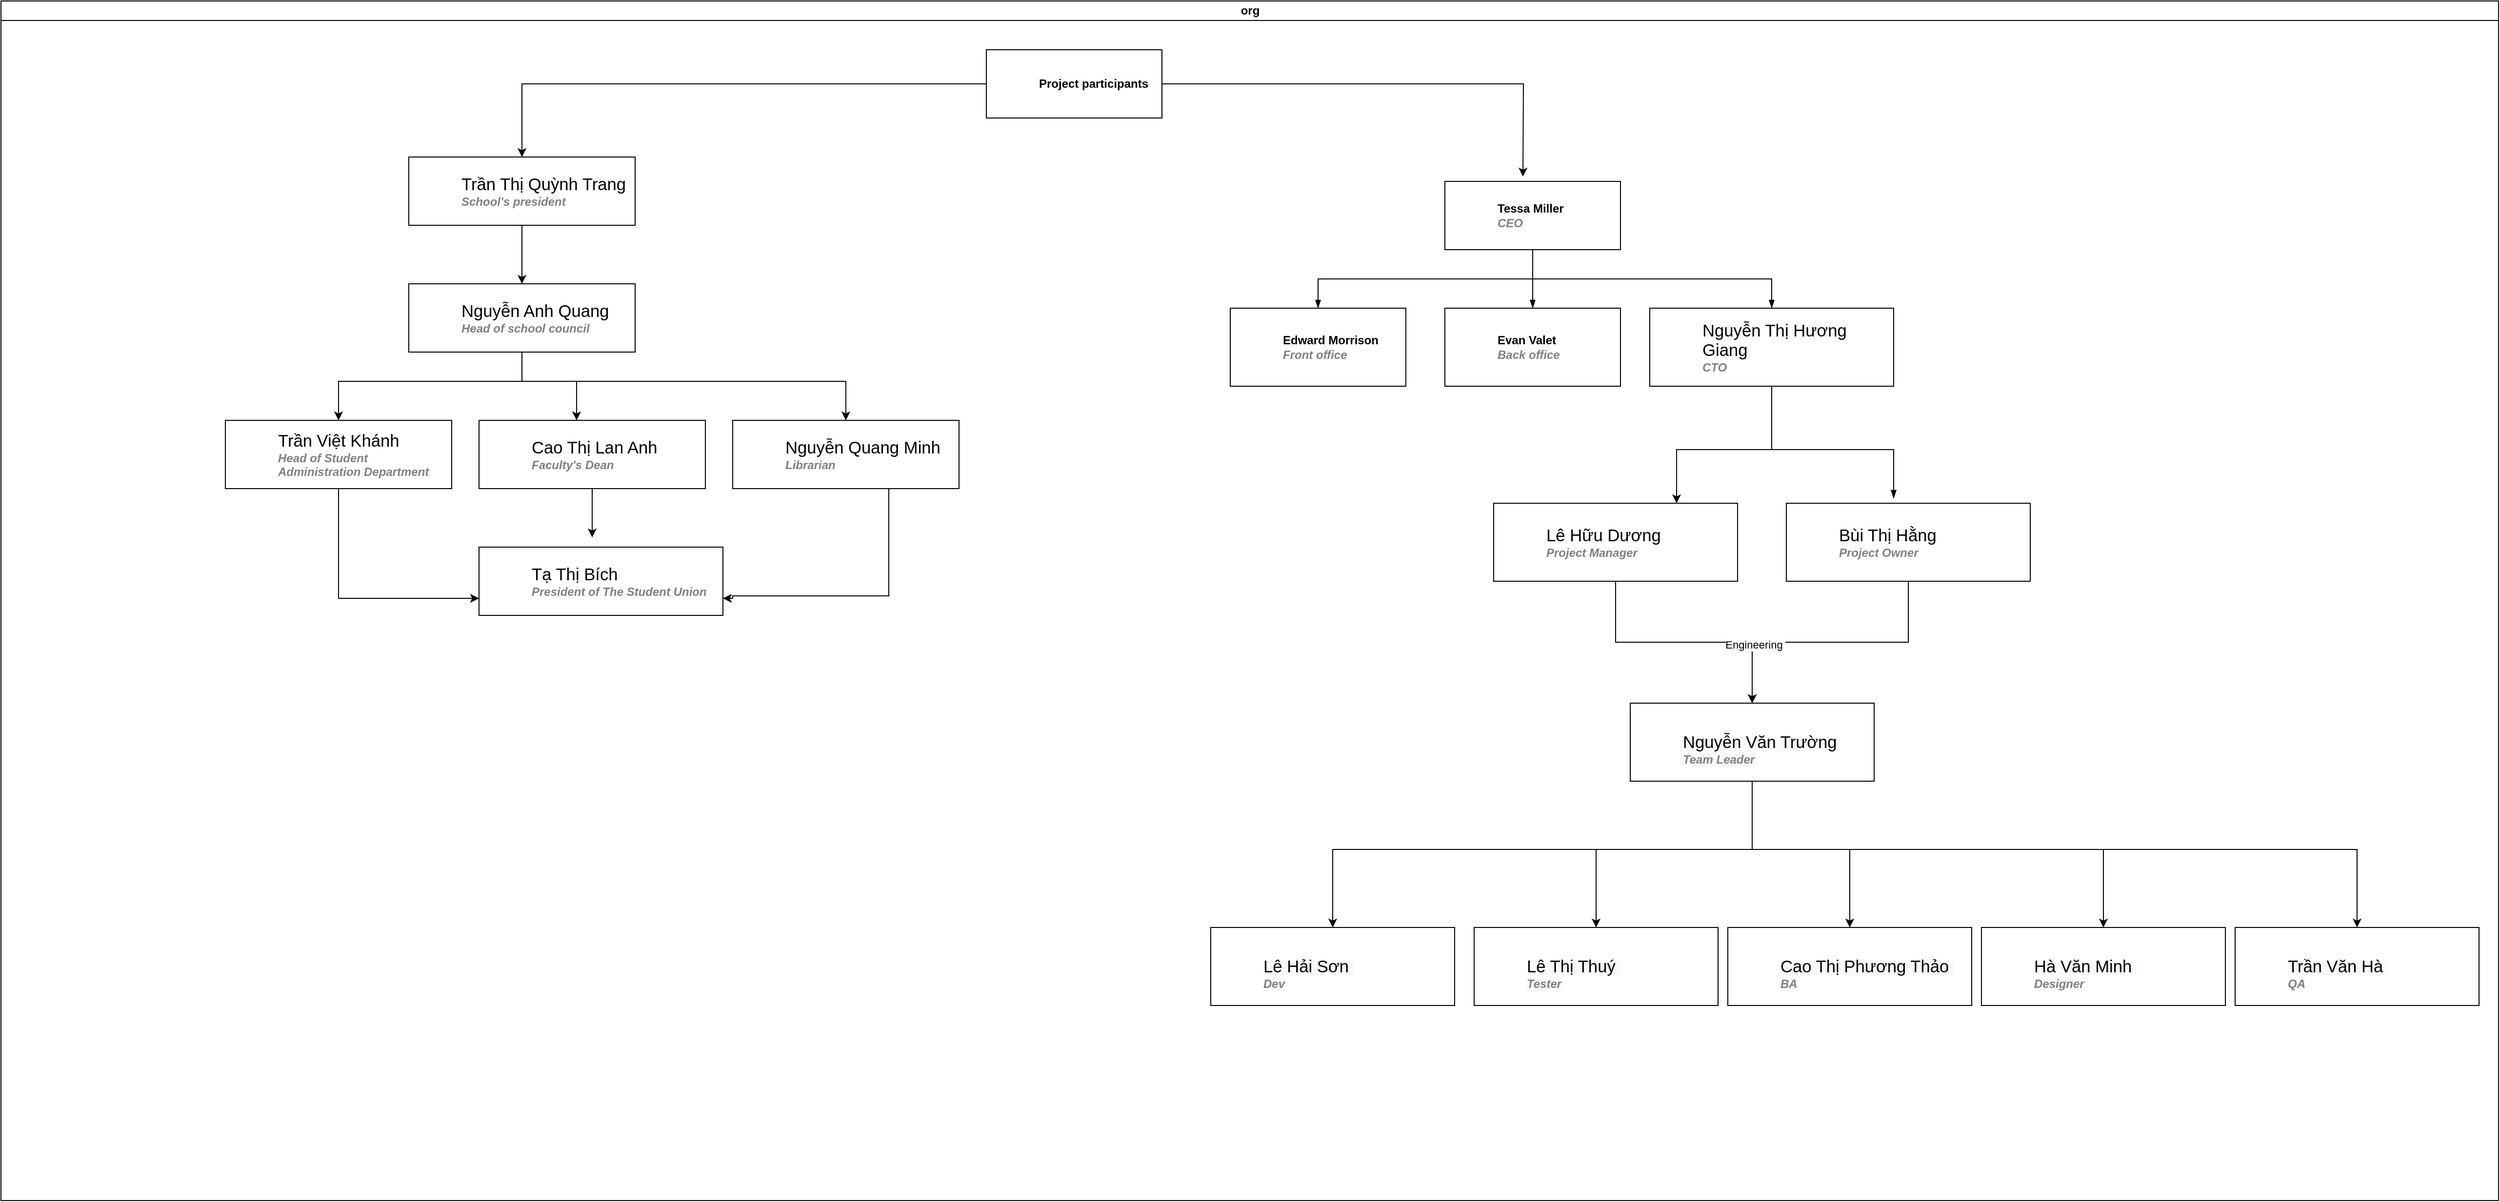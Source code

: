 <mxfile version="20.4.2" type="github">
  <diagram id="prtHgNgQTEPvFCAcTncT" name="Page-1">
    <mxGraphModel dx="1422" dy="1935" grid="1" gridSize="10" guides="1" tooltips="1" connect="1" arrows="1" fold="1" page="1" pageScale="1" pageWidth="827" pageHeight="1169" math="0" shadow="0">
      <root>
        <mxCell id="0" />
        <mxCell id="1" parent="0" />
        <mxCell id="dNxyNK7c78bLwvsdeMH5-11" value="org" style="swimlane;html=1;startSize=20;horizontal=1;containerType=tree;glass=0;" parent="1" vertex="1">
          <mxGeometry y="-10" width="2560" height="1230" as="geometry" />
        </mxCell>
        <UserObject label="%name%&lt;br&gt;&lt;i style=&quot;color: gray&quot;&gt;CEO&lt;/i&gt;" name="Tessa Miller" position="CFO" location="Office 1" email="me@example.com" placeholders="1" link="https://www.draw.io" id="dNxyNK7c78bLwvsdeMH5-12">
          <mxCell style="label;image=https://cdn3.iconfinder.com/data/icons/user-avatars-1/512/users-3-128.png;whiteSpace=wrap;html=1;rounded=0;glass=0;treeMoving=1;treeFolding=1;" parent="dNxyNK7c78bLwvsdeMH5-11" vertex="1">
            <mxGeometry x="1480" y="185" width="180" height="70" as="geometry" />
          </mxCell>
        </UserObject>
        <mxCell id="dNxyNK7c78bLwvsdeMH5-13" value="" style="endArrow=blockThin;endFill=1;fontSize=11;edgeStyle=elbowEdgeStyle;elbow=vertical;rounded=0;" parent="dNxyNK7c78bLwvsdeMH5-11" source="dNxyNK7c78bLwvsdeMH5-12" target="dNxyNK7c78bLwvsdeMH5-14" edge="1">
          <mxGeometry relative="1" as="geometry" />
        </mxCell>
        <UserObject label="%name%&lt;br&gt;&lt;i style=&quot;color: gray&quot;&gt;Front office&lt;/i&gt;" name="Edward Morrison" position="Brand Manager" location="Office 2" email="me@example.com" placeholders="1" link="https://www.draw.io" id="dNxyNK7c78bLwvsdeMH5-14">
          <mxCell style="label;image=https://cdn3.iconfinder.com/data/icons/user-avatars-1/512/users-10-3-128.png;whiteSpace=wrap;html=1;rounded=0;glass=0;treeFolding=1;treeMoving=1;" parent="dNxyNK7c78bLwvsdeMH5-11" vertex="1">
            <mxGeometry x="1260" y="315" width="180" height="80" as="geometry" />
          </mxCell>
        </UserObject>
        <mxCell id="dNxyNK7c78bLwvsdeMH5-15" value="" style="endArrow=blockThin;endFill=1;fontSize=11;edgeStyle=elbowEdgeStyle;elbow=vertical;rounded=0;" parent="dNxyNK7c78bLwvsdeMH5-11" source="dNxyNK7c78bLwvsdeMH5-12" target="dNxyNK7c78bLwvsdeMH5-16" edge="1">
          <mxGeometry relative="1" as="geometry" />
        </mxCell>
        <UserObject label="%name%&lt;br&gt;&lt;font color=&quot;#808080&quot;&gt;&lt;i&gt;Back office&amp;nbsp;&lt;/i&gt;&lt;/font&gt;" name="Evan Valet" position="HR Director" location="Office 4" email="me@example.com" placeholders="1" link="https://www.draw.io" id="dNxyNK7c78bLwvsdeMH5-16">
          <mxCell style="label;image=https://cdn3.iconfinder.com/data/icons/user-avatars-1/512/users-9-2-128.png;whiteSpace=wrap;html=1;rounded=0;glass=0;treeFolding=1;treeMoving=1;" parent="dNxyNK7c78bLwvsdeMH5-11" vertex="1">
            <mxGeometry x="1480" y="315" width="180" height="80" as="geometry" />
          </mxCell>
        </UserObject>
        <mxCell id="dNxyNK7c78bLwvsdeMH5-17" value="" style="endArrow=blockThin;endFill=1;fontSize=11;edgeStyle=elbowEdgeStyle;elbow=vertical;rounded=0;" parent="dNxyNK7c78bLwvsdeMH5-11" source="dNxyNK7c78bLwvsdeMH5-12" target="dNxyNK7c78bLwvsdeMH5-18" edge="1">
          <mxGeometry relative="1" as="geometry" />
        </mxCell>
        <mxCell id="rpXfXyATRKpVkTqgFrdx-11" style="edgeStyle=orthogonalEdgeStyle;rounded=0;orthogonalLoop=1;jettySize=auto;html=1;entryX=0.75;entryY=0;entryDx=0;entryDy=0;" edge="1" parent="dNxyNK7c78bLwvsdeMH5-11" source="dNxyNK7c78bLwvsdeMH5-18" target="rpXfXyATRKpVkTqgFrdx-3">
          <mxGeometry relative="1" as="geometry">
            <Array as="points">
              <mxPoint x="1815" y="460" />
              <mxPoint x="1718" y="460" />
            </Array>
          </mxGeometry>
        </mxCell>
        <UserObject label="&lt;span style=&quot;font-weight: normal; font-size: 13pt; font-family: Calibri, Arial;&quot; data-sheets-userformat=&quot;{&amp;quot;2&amp;quot;:15273,&amp;quot;3&amp;quot;:{&amp;quot;1&amp;quot;:0},&amp;quot;6&amp;quot;:{&amp;quot;1&amp;quot;:[{&amp;quot;1&amp;quot;:2,&amp;quot;2&amp;quot;:0,&amp;quot;5&amp;quot;:{&amp;quot;1&amp;quot;:2,&amp;quot;2&amp;quot;:0}},{&amp;quot;1&amp;quot;:0,&amp;quot;2&amp;quot;:0,&amp;quot;3&amp;quot;:3},{&amp;quot;1&amp;quot;:1,&amp;quot;2&amp;quot;:0,&amp;quot;4&amp;quot;:1}]},&amp;quot;8&amp;quot;:{&amp;quot;1&amp;quot;:[{&amp;quot;1&amp;quot;:2,&amp;quot;2&amp;quot;:0,&amp;quot;5&amp;quot;:{&amp;quot;1&amp;quot;:2,&amp;quot;2&amp;quot;:0}},{&amp;quot;1&amp;quot;:0,&amp;quot;2&amp;quot;:0,&amp;quot;3&amp;quot;:3},{&amp;quot;1&amp;quot;:1,&amp;quot;2&amp;quot;:0,&amp;quot;4&amp;quot;:1}]},&amp;quot;10&amp;quot;:1,&amp;quot;11&amp;quot;:0,&amp;quot;12&amp;quot;:0,&amp;quot;14&amp;quot;:{&amp;quot;1&amp;quot;:2,&amp;quot;2&amp;quot;:0},&amp;quot;15&amp;quot;:&amp;quot;Calibri, sans-serif&amp;quot;,&amp;quot;16&amp;quot;:13}&quot; data-sheets-value=&quot;{&amp;quot;1&amp;quot;:2,&amp;quot;2&amp;quot;:&amp;quot;Nguyễn Thị Hương Giang&amp;quot;}&quot;&gt;Nguyễn Thị Hương Giang&lt;/span&gt;&lt;br&gt;&lt;i style=&quot;color: gray&quot;&gt;CTO&lt;/i&gt;" name="Alison Donovan" position="System Admin" location="Office 3" email="me@example.com" placeholders="1" link="https://www.draw.io" id="dNxyNK7c78bLwvsdeMH5-18">
          <mxCell style="label;image=https://cdn3.iconfinder.com/data/icons/user-avatars-1/512/users-2-128.png;whiteSpace=wrap;html=1;rounded=0;glass=0;" parent="dNxyNK7c78bLwvsdeMH5-11" vertex="1">
            <mxGeometry x="1690" y="315" width="250" height="80" as="geometry" />
          </mxCell>
        </UserObject>
        <mxCell id="rpXfXyATRKpVkTqgFrdx-2" value="" style="endArrow=blockThin;endFill=1;fontSize=11;edgeStyle=elbowEdgeStyle;elbow=vertical;rounded=0;exitX=0.5;exitY=1;exitDx=0;exitDy=0;" edge="1" source="dNxyNK7c78bLwvsdeMH5-18" parent="dNxyNK7c78bLwvsdeMH5-11">
          <mxGeometry relative="1" as="geometry">
            <mxPoint x="1815" y="405" as="sourcePoint" />
            <mxPoint x="1940" y="510" as="targetPoint" />
            <Array as="points">
              <mxPoint x="1900" y="460" />
              <mxPoint x="1720" y="465" />
            </Array>
          </mxGeometry>
        </mxCell>
        <mxCell id="rpXfXyATRKpVkTqgFrdx-15" style="edgeStyle=orthogonalEdgeStyle;rounded=0;orthogonalLoop=1;jettySize=auto;html=1;entryX=0.5;entryY=0;entryDx=0;entryDy=0;" edge="1" parent="dNxyNK7c78bLwvsdeMH5-11" source="rpXfXyATRKpVkTqgFrdx-3" target="rpXfXyATRKpVkTqgFrdx-14">
          <mxGeometry relative="1" as="geometry" />
        </mxCell>
        <UserObject label="&lt;span style=&quot;font-weight: normal; font-size: 13pt; font-family: Calibri, Arial;&quot; data-sheets-userformat=&quot;{&amp;quot;2&amp;quot;:15273,&amp;quot;3&amp;quot;:{&amp;quot;1&amp;quot;:0},&amp;quot;6&amp;quot;:{&amp;quot;1&amp;quot;:[{&amp;quot;1&amp;quot;:2,&amp;quot;2&amp;quot;:0,&amp;quot;5&amp;quot;:{&amp;quot;1&amp;quot;:2,&amp;quot;2&amp;quot;:0}},{&amp;quot;1&amp;quot;:0,&amp;quot;2&amp;quot;:0,&amp;quot;3&amp;quot;:3},{&amp;quot;1&amp;quot;:1,&amp;quot;2&amp;quot;:0,&amp;quot;4&amp;quot;:1}]},&amp;quot;8&amp;quot;:{&amp;quot;1&amp;quot;:[{&amp;quot;1&amp;quot;:2,&amp;quot;2&amp;quot;:0,&amp;quot;5&amp;quot;:{&amp;quot;1&amp;quot;:2,&amp;quot;2&amp;quot;:0}},{&amp;quot;1&amp;quot;:0,&amp;quot;2&amp;quot;:0,&amp;quot;3&amp;quot;:3},{&amp;quot;1&amp;quot;:1,&amp;quot;2&amp;quot;:0,&amp;quot;4&amp;quot;:1}]},&amp;quot;10&amp;quot;:1,&amp;quot;11&amp;quot;:0,&amp;quot;12&amp;quot;:0,&amp;quot;14&amp;quot;:{&amp;quot;1&amp;quot;:2,&amp;quot;2&amp;quot;:0},&amp;quot;15&amp;quot;:&amp;quot;Calibri, sans-serif&amp;quot;,&amp;quot;16&amp;quot;:13}&quot; data-sheets-value=&quot;{&amp;quot;1&amp;quot;:2,&amp;quot;2&amp;quot;:&amp;quot;Lê Hữu Dương&amp;quot;}&quot;&gt;Lê Hữu Dương&lt;br&gt;&lt;/span&gt;&lt;font color=&quot;#808080&quot;&gt;&lt;i&gt;Project Manager&lt;/i&gt;&lt;/font&gt;" name="Alison Donovan" position="System Admin" location="Office 3" email="me@example.com" placeholders="1" link="https://www.draw.io" id="rpXfXyATRKpVkTqgFrdx-3">
          <mxCell style="label;image=https://cdn3.iconfinder.com/data/icons/user-avatars-1/512/users-2-128.png;whiteSpace=wrap;html=1;rounded=0;glass=0;" vertex="1" parent="dNxyNK7c78bLwvsdeMH5-11">
            <mxGeometry x="1530" y="515" width="250" height="80" as="geometry" />
          </mxCell>
        </UserObject>
        <mxCell id="rpXfXyATRKpVkTqgFrdx-18" style="edgeStyle=orthogonalEdgeStyle;rounded=0;orthogonalLoop=1;jettySize=auto;html=1;entryX=0.5;entryY=0;entryDx=0;entryDy=0;" edge="1" parent="dNxyNK7c78bLwvsdeMH5-11" source="rpXfXyATRKpVkTqgFrdx-7" target="rpXfXyATRKpVkTqgFrdx-14">
          <mxGeometry relative="1" as="geometry" />
        </mxCell>
        <mxCell id="rpXfXyATRKpVkTqgFrdx-30" value="Engineering&amp;nbsp;&lt;br&gt;" style="edgeLabel;html=1;align=center;verticalAlign=middle;resizable=0;points=[];" vertex="1" connectable="0" parent="rpXfXyATRKpVkTqgFrdx-18">
          <mxGeometry x="0.547" y="2" relative="1" as="geometry">
            <mxPoint x="1" as="offset" />
          </mxGeometry>
        </mxCell>
        <UserObject label="&lt;span style=&quot;font-weight: normal; font-size: 13pt; font-family: Calibri, Arial;&quot; data-sheets-userformat=&quot;{&amp;quot;2&amp;quot;:15273,&amp;quot;3&amp;quot;:{&amp;quot;1&amp;quot;:0},&amp;quot;6&amp;quot;:{&amp;quot;1&amp;quot;:[{&amp;quot;1&amp;quot;:2,&amp;quot;2&amp;quot;:0,&amp;quot;5&amp;quot;:{&amp;quot;1&amp;quot;:2,&amp;quot;2&amp;quot;:0}},{&amp;quot;1&amp;quot;:0,&amp;quot;2&amp;quot;:0,&amp;quot;3&amp;quot;:3},{&amp;quot;1&amp;quot;:1,&amp;quot;2&amp;quot;:0,&amp;quot;4&amp;quot;:1}]},&amp;quot;8&amp;quot;:{&amp;quot;1&amp;quot;:[{&amp;quot;1&amp;quot;:2,&amp;quot;2&amp;quot;:0,&amp;quot;5&amp;quot;:{&amp;quot;1&amp;quot;:2,&amp;quot;2&amp;quot;:0}},{&amp;quot;1&amp;quot;:0,&amp;quot;2&amp;quot;:0,&amp;quot;3&amp;quot;:3},{&amp;quot;1&amp;quot;:1,&amp;quot;2&amp;quot;:0,&amp;quot;4&amp;quot;:1}]},&amp;quot;10&amp;quot;:1,&amp;quot;11&amp;quot;:0,&amp;quot;12&amp;quot;:0,&amp;quot;14&amp;quot;:{&amp;quot;1&amp;quot;:2,&amp;quot;2&amp;quot;:0},&amp;quot;15&amp;quot;:&amp;quot;Calibri, sans-serif&amp;quot;,&amp;quot;16&amp;quot;:13}&quot; data-sheets-value=&quot;{&amp;quot;1&amp;quot;:2,&amp;quot;2&amp;quot;:&amp;quot;Bùi Thị Hằng&amp;quot;}&quot;&gt;Bùi Thị Hằng&lt;br&gt;&lt;/span&gt;&lt;font color=&quot;#808080&quot;&gt;&lt;i&gt;Project Owner&lt;/i&gt;&lt;/font&gt;" name="Alison Donovan" position="System Admin" location="Office 3" email="me@example.com" placeholders="1" link="https://www.draw.io" id="rpXfXyATRKpVkTqgFrdx-7">
          <mxCell style="label;image=https://cdn3.iconfinder.com/data/icons/user-avatars-1/512/users-2-128.png;whiteSpace=wrap;html=1;rounded=0;glass=0;" vertex="1" parent="dNxyNK7c78bLwvsdeMH5-11">
            <mxGeometry x="1830" y="515" width="250" height="80" as="geometry" />
          </mxCell>
        </UserObject>
        <UserObject label="Project participants" name="Tessa Miller" position="CFO" location="Office 1" email="me@example.com" placeholders="1" link="https://www.draw.io" id="rpXfXyATRKpVkTqgFrdx-9">
          <mxCell style="label;image=https://cdn3.iconfinder.com/data/icons/user-avatars-1/512/users-3-128.png;whiteSpace=wrap;html=1;rounded=0;glass=0;treeMoving=1;treeFolding=1;" vertex="1" parent="dNxyNK7c78bLwvsdeMH5-11">
            <mxGeometry x="1010" y="50" width="180" height="70" as="geometry" />
          </mxCell>
        </UserObject>
        <UserObject label="&lt;br&gt;&lt;font style=&quot;font-family: Helvetica; font-size: 12px; font-style: normal; font-variant-ligatures: normal; font-variant-caps: normal; font-weight: 700; letter-spacing: normal; orphans: 2; text-align: left; text-indent: 0px; text-transform: none; widows: 2; word-spacing: 0px; -webkit-text-stroke-width: 0px; background-color: rgb(248, 249, 250); text-decoration-thickness: initial; text-decoration-style: initial; text-decoration-color: initial;&quot; color=&quot;#808080&quot;&gt;&lt;span style=&quot;color: rgb(0, 0, 0); font-weight: normal; font-size: 13pt; font-family: Calibri, Arial;&quot; data-sheets-userformat=&quot;{&amp;quot;2&amp;quot;:15273,&amp;quot;3&amp;quot;:{&amp;quot;1&amp;quot;:0},&amp;quot;6&amp;quot;:{&amp;quot;1&amp;quot;:[{&amp;quot;1&amp;quot;:2,&amp;quot;2&amp;quot;:0,&amp;quot;5&amp;quot;:{&amp;quot;1&amp;quot;:2,&amp;quot;2&amp;quot;:0}},{&amp;quot;1&amp;quot;:0,&amp;quot;2&amp;quot;:0,&amp;quot;3&amp;quot;:3},{&amp;quot;1&amp;quot;:1,&amp;quot;2&amp;quot;:0,&amp;quot;4&amp;quot;:1}]},&amp;quot;8&amp;quot;:{&amp;quot;1&amp;quot;:[{&amp;quot;1&amp;quot;:2,&amp;quot;2&amp;quot;:0,&amp;quot;5&amp;quot;:{&amp;quot;1&amp;quot;:2,&amp;quot;2&amp;quot;:0}},{&amp;quot;1&amp;quot;:0,&amp;quot;2&amp;quot;:0,&amp;quot;3&amp;quot;:3},{&amp;quot;1&amp;quot;:1,&amp;quot;2&amp;quot;:0,&amp;quot;4&amp;quot;:1}]},&amp;quot;10&amp;quot;:1,&amp;quot;11&amp;quot;:0,&amp;quot;12&amp;quot;:0,&amp;quot;14&amp;quot;:{&amp;quot;1&amp;quot;:2,&amp;quot;2&amp;quot;:0},&amp;quot;15&amp;quot;:&amp;quot;Calibri, sans-serif&amp;quot;,&amp;quot;16&amp;quot;:13}&quot; data-sheets-value=&quot;{&amp;quot;1&amp;quot;:2,&amp;quot;2&amp;quot;:&amp;quot;Nguyễn Văn Trường&amp;quot;}&quot;&gt;Nguyễn Văn Trường&lt;br&gt;&lt;/span&gt;&lt;i&gt;Team Leader&lt;/i&gt;&lt;/font&gt;&lt;br&gt;" name="Alison Donovan" position="System Admin" location="Office 3" email="me@example.com" placeholders="1" link="https://www.draw.io" id="rpXfXyATRKpVkTqgFrdx-14">
          <mxCell style="label;image=https://cdn3.iconfinder.com/data/icons/user-avatars-1/512/users-2-128.png;whiteSpace=wrap;html=1;rounded=0;glass=0;" vertex="1" parent="dNxyNK7c78bLwvsdeMH5-11">
            <mxGeometry x="1670" y="720" width="250" height="80" as="geometry" />
          </mxCell>
        </UserObject>
        <mxCell id="rpXfXyATRKpVkTqgFrdx-19" style="edgeStyle=orthogonalEdgeStyle;rounded=0;orthogonalLoop=1;jettySize=auto;html=1;entryX=0.5;entryY=0;entryDx=0;entryDy=0;" edge="1" target="rpXfXyATRKpVkTqgFrdx-20" source="rpXfXyATRKpVkTqgFrdx-14" parent="dNxyNK7c78bLwvsdeMH5-11">
          <mxGeometry relative="1" as="geometry">
            <mxPoint x="1755" y="585" as="sourcePoint" />
            <Array as="points">
              <mxPoint x="1795" y="870" />
              <mxPoint x="1365" y="870" />
            </Array>
          </mxGeometry>
        </mxCell>
        <UserObject label="&lt;br&gt;&lt;font style=&quot;font-family: Helvetica; font-size: 12px; font-style: normal; font-variant-ligatures: normal; font-variant-caps: normal; font-weight: 700; letter-spacing: normal; orphans: 2; text-align: left; text-indent: 0px; text-transform: none; widows: 2; word-spacing: 0px; -webkit-text-stroke-width: 0px; background-color: rgb(248, 249, 250); text-decoration-thickness: initial; text-decoration-style: initial; text-decoration-color: initial;&quot; color=&quot;#808080&quot;&gt;&lt;span style=&quot;color: rgb(0, 0, 0); font-weight: normal; font-size: 13pt; font-family: Calibri, Arial;&quot; data-sheets-userformat=&quot;{&amp;quot;2&amp;quot;:15273,&amp;quot;3&amp;quot;:{&amp;quot;1&amp;quot;:0},&amp;quot;6&amp;quot;:{&amp;quot;1&amp;quot;:[{&amp;quot;1&amp;quot;:2,&amp;quot;2&amp;quot;:0,&amp;quot;5&amp;quot;:{&amp;quot;1&amp;quot;:2,&amp;quot;2&amp;quot;:0}},{&amp;quot;1&amp;quot;:0,&amp;quot;2&amp;quot;:0,&amp;quot;3&amp;quot;:3},{&amp;quot;1&amp;quot;:1,&amp;quot;2&amp;quot;:0,&amp;quot;4&amp;quot;:1}]},&amp;quot;8&amp;quot;:{&amp;quot;1&amp;quot;:[{&amp;quot;1&amp;quot;:2,&amp;quot;2&amp;quot;:0,&amp;quot;5&amp;quot;:{&amp;quot;1&amp;quot;:2,&amp;quot;2&amp;quot;:0}},{&amp;quot;1&amp;quot;:0,&amp;quot;2&amp;quot;:0,&amp;quot;3&amp;quot;:3},{&amp;quot;1&amp;quot;:1,&amp;quot;2&amp;quot;:0,&amp;quot;4&amp;quot;:1}]},&amp;quot;10&amp;quot;:1,&amp;quot;11&amp;quot;:0,&amp;quot;12&amp;quot;:0,&amp;quot;14&amp;quot;:{&amp;quot;1&amp;quot;:2,&amp;quot;2&amp;quot;:0},&amp;quot;15&amp;quot;:&amp;quot;Calibri, sans-serif&amp;quot;,&amp;quot;16&amp;quot;:13}&quot; data-sheets-value=&quot;{&amp;quot;1&amp;quot;:2,&amp;quot;2&amp;quot;:&amp;quot;Nguyễn Văn Trường&amp;quot;}&quot;&gt;&lt;span style=&quot;font-size: 13pt;&quot; data-sheets-userformat=&quot;{&amp;quot;2&amp;quot;:15273,&amp;quot;3&amp;quot;:{&amp;quot;1&amp;quot;:0},&amp;quot;6&amp;quot;:{&amp;quot;1&amp;quot;:[{&amp;quot;1&amp;quot;:2,&amp;quot;2&amp;quot;:0,&amp;quot;5&amp;quot;:{&amp;quot;1&amp;quot;:2,&amp;quot;2&amp;quot;:0}},{&amp;quot;1&amp;quot;:0,&amp;quot;2&amp;quot;:0,&amp;quot;3&amp;quot;:3},{&amp;quot;1&amp;quot;:1,&amp;quot;2&amp;quot;:0,&amp;quot;4&amp;quot;:1}]},&amp;quot;8&amp;quot;:{&amp;quot;1&amp;quot;:[{&amp;quot;1&amp;quot;:2,&amp;quot;2&amp;quot;:0,&amp;quot;5&amp;quot;:{&amp;quot;1&amp;quot;:2,&amp;quot;2&amp;quot;:0}},{&amp;quot;1&amp;quot;:0,&amp;quot;2&amp;quot;:0,&amp;quot;3&amp;quot;:3},{&amp;quot;1&amp;quot;:1,&amp;quot;2&amp;quot;:0,&amp;quot;4&amp;quot;:1}]},&amp;quot;10&amp;quot;:1,&amp;quot;11&amp;quot;:0,&amp;quot;12&amp;quot;:0,&amp;quot;14&amp;quot;:{&amp;quot;1&amp;quot;:2,&amp;quot;2&amp;quot;:0},&amp;quot;15&amp;quot;:&amp;quot;Calibri, sans-serif&amp;quot;,&amp;quot;16&amp;quot;:13}&quot; data-sheets-value=&quot;{&amp;quot;1&amp;quot;:2,&amp;quot;2&amp;quot;:&amp;quot;Lê Hải Sơn (Đại diện)&amp;quot;}&quot;&gt;Lê Hải Sơn&amp;nbsp;&lt;/span&gt;&lt;br&gt;&lt;/span&gt;&lt;i&gt;Dev&lt;/i&gt;&lt;/font&gt;" name="Alison Donovan" position="System Admin" location="Office 3" email="me@example.com" placeholders="1" link="https://www.draw.io" id="rpXfXyATRKpVkTqgFrdx-20">
          <mxCell style="label;image=https://cdn3.iconfinder.com/data/icons/user-avatars-1/512/users-2-128.png;whiteSpace=wrap;html=1;rounded=0;glass=0;" vertex="1" parent="dNxyNK7c78bLwvsdeMH5-11">
            <mxGeometry x="1240" y="950" width="250" height="80" as="geometry" />
          </mxCell>
        </UserObject>
        <mxCell id="rpXfXyATRKpVkTqgFrdx-21" style="edgeStyle=orthogonalEdgeStyle;rounded=0;orthogonalLoop=1;jettySize=auto;html=1;entryX=0.5;entryY=0;entryDx=0;entryDy=0;" edge="1" target="rpXfXyATRKpVkTqgFrdx-22" source="rpXfXyATRKpVkTqgFrdx-14" parent="dNxyNK7c78bLwvsdeMH5-11">
          <mxGeometry relative="1" as="geometry">
            <mxPoint x="1755" y="585" as="sourcePoint" />
            <Array as="points">
              <mxPoint x="1795" y="870" />
              <mxPoint x="1635" y="870" />
            </Array>
          </mxGeometry>
        </mxCell>
        <UserObject label="&lt;br&gt;&lt;font style=&quot;font-family: Helvetica; font-size: 12px; font-style: normal; font-variant-ligatures: normal; font-variant-caps: normal; font-weight: 700; letter-spacing: normal; orphans: 2; text-align: left; text-indent: 0px; text-transform: none; widows: 2; word-spacing: 0px; -webkit-text-stroke-width: 0px; background-color: rgb(248, 249, 250); text-decoration-thickness: initial; text-decoration-style: initial; text-decoration-color: initial;&quot; color=&quot;#808080&quot;&gt;&lt;span style=&quot;color: rgb(0, 0, 0); font-weight: normal; font-size: 13pt; font-family: Calibri, Arial;&quot; data-sheets-userformat=&quot;{&amp;quot;2&amp;quot;:15273,&amp;quot;3&amp;quot;:{&amp;quot;1&amp;quot;:0},&amp;quot;6&amp;quot;:{&amp;quot;1&amp;quot;:[{&amp;quot;1&amp;quot;:2,&amp;quot;2&amp;quot;:0,&amp;quot;5&amp;quot;:{&amp;quot;1&amp;quot;:2,&amp;quot;2&amp;quot;:0}},{&amp;quot;1&amp;quot;:0,&amp;quot;2&amp;quot;:0,&amp;quot;3&amp;quot;:3},{&amp;quot;1&amp;quot;:1,&amp;quot;2&amp;quot;:0,&amp;quot;4&amp;quot;:1}]},&amp;quot;8&amp;quot;:{&amp;quot;1&amp;quot;:[{&amp;quot;1&amp;quot;:2,&amp;quot;2&amp;quot;:0,&amp;quot;5&amp;quot;:{&amp;quot;1&amp;quot;:2,&amp;quot;2&amp;quot;:0}},{&amp;quot;1&amp;quot;:0,&amp;quot;2&amp;quot;:0,&amp;quot;3&amp;quot;:3},{&amp;quot;1&amp;quot;:1,&amp;quot;2&amp;quot;:0,&amp;quot;4&amp;quot;:1}]},&amp;quot;10&amp;quot;:1,&amp;quot;11&amp;quot;:0,&amp;quot;12&amp;quot;:0,&amp;quot;14&amp;quot;:{&amp;quot;1&amp;quot;:2,&amp;quot;2&amp;quot;:0},&amp;quot;15&amp;quot;:&amp;quot;Calibri, sans-serif&amp;quot;,&amp;quot;16&amp;quot;:13}&quot; data-sheets-value=&quot;{&amp;quot;1&amp;quot;:2,&amp;quot;2&amp;quot;:&amp;quot;Nguyễn Văn Trường&amp;quot;}&quot;&gt;&lt;span style=&quot;font-size: 13pt;&quot; data-sheets-userformat=&quot;{&amp;quot;2&amp;quot;:15273,&amp;quot;3&amp;quot;:{&amp;quot;1&amp;quot;:0},&amp;quot;6&amp;quot;:{&amp;quot;1&amp;quot;:[{&amp;quot;1&amp;quot;:2,&amp;quot;2&amp;quot;:0,&amp;quot;5&amp;quot;:{&amp;quot;1&amp;quot;:2,&amp;quot;2&amp;quot;:0}},{&amp;quot;1&amp;quot;:0,&amp;quot;2&amp;quot;:0,&amp;quot;3&amp;quot;:3},{&amp;quot;1&amp;quot;:1,&amp;quot;2&amp;quot;:0,&amp;quot;4&amp;quot;:1}]},&amp;quot;8&amp;quot;:{&amp;quot;1&amp;quot;:[{&amp;quot;1&amp;quot;:2,&amp;quot;2&amp;quot;:0,&amp;quot;5&amp;quot;:{&amp;quot;1&amp;quot;:2,&amp;quot;2&amp;quot;:0}},{&amp;quot;1&amp;quot;:0,&amp;quot;2&amp;quot;:0,&amp;quot;3&amp;quot;:3},{&amp;quot;1&amp;quot;:1,&amp;quot;2&amp;quot;:0,&amp;quot;4&amp;quot;:1}]},&amp;quot;10&amp;quot;:1,&amp;quot;11&amp;quot;:0,&amp;quot;12&amp;quot;:0,&amp;quot;14&amp;quot;:{&amp;quot;1&amp;quot;:2,&amp;quot;2&amp;quot;:0},&amp;quot;15&amp;quot;:&amp;quot;Calibri, sans-serif&amp;quot;,&amp;quot;16&amp;quot;:13}&quot; data-sheets-value=&quot;{&amp;quot;1&amp;quot;:2,&amp;quot;2&amp;quot;:&amp;quot;Lê Thị Thuý (Đại diện)&amp;quot;}&quot;&gt;Lê Thị Thuý&amp;nbsp;&lt;/span&gt;&lt;br&gt;&lt;/span&gt;&lt;i&gt;Tester&lt;/i&gt;&lt;/font&gt;" name="Alison Donovan" position="System Admin" location="Office 3" email="me@example.com" placeholders="1" link="https://www.draw.io" id="rpXfXyATRKpVkTqgFrdx-22">
          <mxCell style="label;image=https://cdn3.iconfinder.com/data/icons/user-avatars-1/512/users-2-128.png;whiteSpace=wrap;html=1;rounded=0;glass=0;" vertex="1" parent="dNxyNK7c78bLwvsdeMH5-11">
            <mxGeometry x="1510" y="950" width="250" height="80" as="geometry" />
          </mxCell>
        </UserObject>
        <mxCell id="rpXfXyATRKpVkTqgFrdx-23" style="edgeStyle=orthogonalEdgeStyle;rounded=0;orthogonalLoop=1;jettySize=auto;html=1;entryX=0.5;entryY=0;entryDx=0;entryDy=0;" edge="1" target="rpXfXyATRKpVkTqgFrdx-24" source="rpXfXyATRKpVkTqgFrdx-14" parent="dNxyNK7c78bLwvsdeMH5-11">
          <mxGeometry relative="1" as="geometry">
            <mxPoint x="1785" y="585" as="sourcePoint" />
            <Array as="points">
              <mxPoint x="1795" y="870" />
              <mxPoint x="1895" y="870" />
            </Array>
          </mxGeometry>
        </mxCell>
        <UserObject label="&lt;br&gt;&lt;font style=&quot;font-family: Helvetica; font-size: 12px; font-style: normal; font-variant-ligatures: normal; font-variant-caps: normal; font-weight: 700; letter-spacing: normal; orphans: 2; text-align: left; text-indent: 0px; text-transform: none; widows: 2; word-spacing: 0px; -webkit-text-stroke-width: 0px; background-color: rgb(248, 249, 250); text-decoration-thickness: initial; text-decoration-style: initial; text-decoration-color: initial;&quot; color=&quot;#808080&quot;&gt;&lt;span style=&quot;color: rgb(0, 0, 0); font-weight: normal; font-size: 13pt; font-family: Calibri, Arial;&quot; data-sheets-userformat=&quot;{&amp;quot;2&amp;quot;:15273,&amp;quot;3&amp;quot;:{&amp;quot;1&amp;quot;:0},&amp;quot;6&amp;quot;:{&amp;quot;1&amp;quot;:[{&amp;quot;1&amp;quot;:2,&amp;quot;2&amp;quot;:0,&amp;quot;5&amp;quot;:{&amp;quot;1&amp;quot;:2,&amp;quot;2&amp;quot;:0}},{&amp;quot;1&amp;quot;:0,&amp;quot;2&amp;quot;:0,&amp;quot;3&amp;quot;:3},{&amp;quot;1&amp;quot;:1,&amp;quot;2&amp;quot;:0,&amp;quot;4&amp;quot;:1}]},&amp;quot;8&amp;quot;:{&amp;quot;1&amp;quot;:[{&amp;quot;1&amp;quot;:2,&amp;quot;2&amp;quot;:0,&amp;quot;5&amp;quot;:{&amp;quot;1&amp;quot;:2,&amp;quot;2&amp;quot;:0}},{&amp;quot;1&amp;quot;:0,&amp;quot;2&amp;quot;:0,&amp;quot;3&amp;quot;:3},{&amp;quot;1&amp;quot;:1,&amp;quot;2&amp;quot;:0,&amp;quot;4&amp;quot;:1}]},&amp;quot;10&amp;quot;:1,&amp;quot;11&amp;quot;:0,&amp;quot;12&amp;quot;:0,&amp;quot;14&amp;quot;:{&amp;quot;1&amp;quot;:2,&amp;quot;2&amp;quot;:0},&amp;quot;15&amp;quot;:&amp;quot;Calibri, sans-serif&amp;quot;,&amp;quot;16&amp;quot;:13}&quot; data-sheets-value=&quot;{&amp;quot;1&amp;quot;:2,&amp;quot;2&amp;quot;:&amp;quot;Nguyễn Văn Trường&amp;quot;}&quot;&gt;&lt;span style=&quot;font-size: 13pt;&quot; data-sheets-userformat=&quot;{&amp;quot;2&amp;quot;:15273,&amp;quot;3&amp;quot;:{&amp;quot;1&amp;quot;:0},&amp;quot;6&amp;quot;:{&amp;quot;1&amp;quot;:[{&amp;quot;1&amp;quot;:2,&amp;quot;2&amp;quot;:0,&amp;quot;5&amp;quot;:{&amp;quot;1&amp;quot;:2,&amp;quot;2&amp;quot;:0}},{&amp;quot;1&amp;quot;:0,&amp;quot;2&amp;quot;:0,&amp;quot;3&amp;quot;:3},{&amp;quot;1&amp;quot;:1,&amp;quot;2&amp;quot;:0,&amp;quot;4&amp;quot;:1}]},&amp;quot;8&amp;quot;:{&amp;quot;1&amp;quot;:[{&amp;quot;1&amp;quot;:2,&amp;quot;2&amp;quot;:0,&amp;quot;5&amp;quot;:{&amp;quot;1&amp;quot;:2,&amp;quot;2&amp;quot;:0}},{&amp;quot;1&amp;quot;:0,&amp;quot;2&amp;quot;:0,&amp;quot;3&amp;quot;:3},{&amp;quot;1&amp;quot;:1,&amp;quot;2&amp;quot;:0,&amp;quot;4&amp;quot;:1}]},&amp;quot;10&amp;quot;:1,&amp;quot;11&amp;quot;:0,&amp;quot;12&amp;quot;:0,&amp;quot;14&amp;quot;:{&amp;quot;1&amp;quot;:2,&amp;quot;2&amp;quot;:0},&amp;quot;15&amp;quot;:&amp;quot;Calibri, sans-serif&amp;quot;,&amp;quot;16&amp;quot;:13}&quot; data-sheets-value=&quot;{&amp;quot;1&amp;quot;:2,&amp;quot;2&amp;quot;:&amp;quot;Cao Thị Phương Thảo (Đại diện)&amp;quot;}&quot;&gt;Cao Thị Phương Thảo&amp;nbsp;&lt;/span&gt;&lt;br&gt;&lt;/span&gt;&lt;i&gt;BA&lt;/i&gt;&lt;/font&gt;" name="Alison Donovan" position="System Admin" location="Office 3" email="me@example.com" placeholders="1" link="https://www.draw.io" id="rpXfXyATRKpVkTqgFrdx-24">
          <mxCell style="label;image=https://cdn3.iconfinder.com/data/icons/user-avatars-1/512/users-2-128.png;whiteSpace=wrap;html=1;rounded=0;glass=0;" vertex="1" parent="dNxyNK7c78bLwvsdeMH5-11">
            <mxGeometry x="1770" y="950" width="250" height="80" as="geometry" />
          </mxCell>
        </UserObject>
        <mxCell id="rpXfXyATRKpVkTqgFrdx-26" style="edgeStyle=orthogonalEdgeStyle;rounded=0;orthogonalLoop=1;jettySize=auto;html=1;entryX=0.5;entryY=0;entryDx=0;entryDy=0;" edge="1" target="rpXfXyATRKpVkTqgFrdx-27" source="rpXfXyATRKpVkTqgFrdx-14" parent="dNxyNK7c78bLwvsdeMH5-11">
          <mxGeometry relative="1" as="geometry">
            <mxPoint x="1785" y="585" as="sourcePoint" />
            <Array as="points">
              <mxPoint x="1795" y="870" />
              <mxPoint x="2155" y="870" />
            </Array>
          </mxGeometry>
        </mxCell>
        <UserObject label="&lt;br&gt;&lt;font style=&quot;font-family: Helvetica; font-size: 12px; font-style: normal; font-variant-ligatures: normal; font-variant-caps: normal; font-weight: 700; letter-spacing: normal; orphans: 2; text-align: left; text-indent: 0px; text-transform: none; widows: 2; word-spacing: 0px; -webkit-text-stroke-width: 0px; background-color: rgb(248, 249, 250); text-decoration-thickness: initial; text-decoration-style: initial; text-decoration-color: initial;&quot; color=&quot;#808080&quot;&gt;&lt;span style=&quot;color: rgb(0, 0, 0); font-weight: normal; font-size: 13pt; font-family: Calibri, Arial;&quot; data-sheets-userformat=&quot;{&amp;quot;2&amp;quot;:15273,&amp;quot;3&amp;quot;:{&amp;quot;1&amp;quot;:0},&amp;quot;6&amp;quot;:{&amp;quot;1&amp;quot;:[{&amp;quot;1&amp;quot;:2,&amp;quot;2&amp;quot;:0,&amp;quot;5&amp;quot;:{&amp;quot;1&amp;quot;:2,&amp;quot;2&amp;quot;:0}},{&amp;quot;1&amp;quot;:0,&amp;quot;2&amp;quot;:0,&amp;quot;3&amp;quot;:3},{&amp;quot;1&amp;quot;:1,&amp;quot;2&amp;quot;:0,&amp;quot;4&amp;quot;:1}]},&amp;quot;8&amp;quot;:{&amp;quot;1&amp;quot;:[{&amp;quot;1&amp;quot;:2,&amp;quot;2&amp;quot;:0,&amp;quot;5&amp;quot;:{&amp;quot;1&amp;quot;:2,&amp;quot;2&amp;quot;:0}},{&amp;quot;1&amp;quot;:0,&amp;quot;2&amp;quot;:0,&amp;quot;3&amp;quot;:3},{&amp;quot;1&amp;quot;:1,&amp;quot;2&amp;quot;:0,&amp;quot;4&amp;quot;:1}]},&amp;quot;10&amp;quot;:1,&amp;quot;11&amp;quot;:0,&amp;quot;12&amp;quot;:0,&amp;quot;14&amp;quot;:{&amp;quot;1&amp;quot;:2,&amp;quot;2&amp;quot;:0},&amp;quot;15&amp;quot;:&amp;quot;Calibri, sans-serif&amp;quot;,&amp;quot;16&amp;quot;:13}&quot; data-sheets-value=&quot;{&amp;quot;1&amp;quot;:2,&amp;quot;2&amp;quot;:&amp;quot;Nguyễn Văn Trường&amp;quot;}&quot;&gt;&lt;span style=&quot;font-size: 13pt;&quot; data-sheets-userformat=&quot;{&amp;quot;2&amp;quot;:15273,&amp;quot;3&amp;quot;:{&amp;quot;1&amp;quot;:0},&amp;quot;6&amp;quot;:{&amp;quot;1&amp;quot;:[{&amp;quot;1&amp;quot;:2,&amp;quot;2&amp;quot;:0,&amp;quot;5&amp;quot;:{&amp;quot;1&amp;quot;:2,&amp;quot;2&amp;quot;:0}},{&amp;quot;1&amp;quot;:0,&amp;quot;2&amp;quot;:0,&amp;quot;3&amp;quot;:3},{&amp;quot;1&amp;quot;:1,&amp;quot;2&amp;quot;:0,&amp;quot;4&amp;quot;:1}]},&amp;quot;8&amp;quot;:{&amp;quot;1&amp;quot;:[{&amp;quot;1&amp;quot;:2,&amp;quot;2&amp;quot;:0,&amp;quot;5&amp;quot;:{&amp;quot;1&amp;quot;:2,&amp;quot;2&amp;quot;:0}},{&amp;quot;1&amp;quot;:0,&amp;quot;2&amp;quot;:0,&amp;quot;3&amp;quot;:3},{&amp;quot;1&amp;quot;:1,&amp;quot;2&amp;quot;:0,&amp;quot;4&amp;quot;:1}]},&amp;quot;10&amp;quot;:1,&amp;quot;11&amp;quot;:0,&amp;quot;12&amp;quot;:0,&amp;quot;14&amp;quot;:{&amp;quot;1&amp;quot;:2,&amp;quot;2&amp;quot;:0},&amp;quot;15&amp;quot;:&amp;quot;Calibri, sans-serif&amp;quot;,&amp;quot;16&amp;quot;:13}&quot; data-sheets-value=&quot;{&amp;quot;1&amp;quot;:2,&amp;quot;2&amp;quot;:&amp;quot;Hà Văn Minh (Đại diện)&amp;quot;}&quot;&gt;Hà Văn Minh&amp;nbsp;&lt;/span&gt;&lt;br&gt;&lt;/span&gt;&lt;i&gt;Designer&lt;/i&gt;&lt;/font&gt;" name="Alison Donovan" position="System Admin" location="Office 3" email="me@example.com" placeholders="1" link="https://www.draw.io" id="rpXfXyATRKpVkTqgFrdx-27">
          <mxCell style="label;image=https://cdn3.iconfinder.com/data/icons/user-avatars-1/512/users-2-128.png;whiteSpace=wrap;html=1;rounded=0;glass=0;" vertex="1" parent="dNxyNK7c78bLwvsdeMH5-11">
            <mxGeometry x="2030" y="950" width="250" height="80" as="geometry" />
          </mxCell>
        </UserObject>
        <mxCell id="rpXfXyATRKpVkTqgFrdx-28" style="edgeStyle=orthogonalEdgeStyle;rounded=0;orthogonalLoop=1;jettySize=auto;html=1;entryX=0.5;entryY=0;entryDx=0;entryDy=0;" edge="1" target="rpXfXyATRKpVkTqgFrdx-29" source="rpXfXyATRKpVkTqgFrdx-14" parent="dNxyNK7c78bLwvsdeMH5-11">
          <mxGeometry relative="1" as="geometry">
            <mxPoint x="1785" y="585" as="sourcePoint" />
            <Array as="points">
              <mxPoint x="1795" y="870" />
              <mxPoint x="2415" y="870" />
            </Array>
          </mxGeometry>
        </mxCell>
        <UserObject label="&lt;br&gt;&lt;font style=&quot;font-family: Helvetica; font-size: 12px; font-style: normal; font-variant-ligatures: normal; font-variant-caps: normal; font-weight: 700; letter-spacing: normal; orphans: 2; text-align: left; text-indent: 0px; text-transform: none; widows: 2; word-spacing: 0px; -webkit-text-stroke-width: 0px; background-color: rgb(248, 249, 250); text-decoration-thickness: initial; text-decoration-style: initial; text-decoration-color: initial;&quot; color=&quot;#808080&quot;&gt;&lt;span style=&quot;color: rgb(0, 0, 0); font-weight: normal; font-size: 13pt; font-family: Calibri, Arial;&quot; data-sheets-userformat=&quot;{&amp;quot;2&amp;quot;:15273,&amp;quot;3&amp;quot;:{&amp;quot;1&amp;quot;:0},&amp;quot;6&amp;quot;:{&amp;quot;1&amp;quot;:[{&amp;quot;1&amp;quot;:2,&amp;quot;2&amp;quot;:0,&amp;quot;5&amp;quot;:{&amp;quot;1&amp;quot;:2,&amp;quot;2&amp;quot;:0}},{&amp;quot;1&amp;quot;:0,&amp;quot;2&amp;quot;:0,&amp;quot;3&amp;quot;:3},{&amp;quot;1&amp;quot;:1,&amp;quot;2&amp;quot;:0,&amp;quot;4&amp;quot;:1}]},&amp;quot;8&amp;quot;:{&amp;quot;1&amp;quot;:[{&amp;quot;1&amp;quot;:2,&amp;quot;2&amp;quot;:0,&amp;quot;5&amp;quot;:{&amp;quot;1&amp;quot;:2,&amp;quot;2&amp;quot;:0}},{&amp;quot;1&amp;quot;:0,&amp;quot;2&amp;quot;:0,&amp;quot;3&amp;quot;:3},{&amp;quot;1&amp;quot;:1,&amp;quot;2&amp;quot;:0,&amp;quot;4&amp;quot;:1}]},&amp;quot;10&amp;quot;:1,&amp;quot;11&amp;quot;:0,&amp;quot;12&amp;quot;:0,&amp;quot;14&amp;quot;:{&amp;quot;1&amp;quot;:2,&amp;quot;2&amp;quot;:0},&amp;quot;15&amp;quot;:&amp;quot;Calibri, sans-serif&amp;quot;,&amp;quot;16&amp;quot;:13}&quot; data-sheets-value=&quot;{&amp;quot;1&amp;quot;:2,&amp;quot;2&amp;quot;:&amp;quot;Nguyễn Văn Trường&amp;quot;}&quot;&gt;&lt;span style=&quot;font-size: 13pt;&quot; data-sheets-userformat=&quot;{&amp;quot;2&amp;quot;:15273,&amp;quot;3&amp;quot;:{&amp;quot;1&amp;quot;:0},&amp;quot;6&amp;quot;:{&amp;quot;1&amp;quot;:[{&amp;quot;1&amp;quot;:2,&amp;quot;2&amp;quot;:0,&amp;quot;5&amp;quot;:{&amp;quot;1&amp;quot;:2,&amp;quot;2&amp;quot;:0}},{&amp;quot;1&amp;quot;:0,&amp;quot;2&amp;quot;:0,&amp;quot;3&amp;quot;:3},{&amp;quot;1&amp;quot;:1,&amp;quot;2&amp;quot;:0,&amp;quot;4&amp;quot;:1}]},&amp;quot;8&amp;quot;:{&amp;quot;1&amp;quot;:[{&amp;quot;1&amp;quot;:2,&amp;quot;2&amp;quot;:0,&amp;quot;5&amp;quot;:{&amp;quot;1&amp;quot;:2,&amp;quot;2&amp;quot;:0}},{&amp;quot;1&amp;quot;:0,&amp;quot;2&amp;quot;:0,&amp;quot;3&amp;quot;:3},{&amp;quot;1&amp;quot;:1,&amp;quot;2&amp;quot;:0,&amp;quot;4&amp;quot;:1}]},&amp;quot;10&amp;quot;:1,&amp;quot;11&amp;quot;:0,&amp;quot;12&amp;quot;:0,&amp;quot;14&amp;quot;:{&amp;quot;1&amp;quot;:2,&amp;quot;2&amp;quot;:0},&amp;quot;15&amp;quot;:&amp;quot;Calibri, sans-serif&amp;quot;,&amp;quot;16&amp;quot;:13}&quot; data-sheets-value=&quot;{&amp;quot;1&amp;quot;:2,&amp;quot;2&amp;quot;:&amp;quot;Trần Văn Hà (đại diện)&amp;quot;}&quot;&gt;Trần Văn Hà&amp;nbsp;&lt;/span&gt;&lt;br&gt;&lt;/span&gt;&lt;i&gt;QA&lt;/i&gt;&lt;/font&gt;" name="Alison Donovan" position="System Admin" location="Office 3" email="me@example.com" placeholders="1" link="https://www.draw.io" id="rpXfXyATRKpVkTqgFrdx-29">
          <mxCell style="label;image=https://cdn3.iconfinder.com/data/icons/user-avatars-1/512/users-2-128.png;whiteSpace=wrap;html=1;rounded=0;glass=0;" vertex="1" parent="dNxyNK7c78bLwvsdeMH5-11">
            <mxGeometry x="2290" y="950" width="250" height="80" as="geometry" />
          </mxCell>
        </UserObject>
        <mxCell id="rpXfXyATRKpVkTqgFrdx-31" value="" style="edgeStyle=orthogonalEdgeStyle;rounded=0;orthogonalLoop=1;jettySize=auto;html=1;" edge="1" source="rpXfXyATRKpVkTqgFrdx-9" target="rpXfXyATRKpVkTqgFrdx-32" parent="dNxyNK7c78bLwvsdeMH5-11">
          <mxGeometry relative="1" as="geometry" />
        </mxCell>
        <UserObject label="&lt;span style=&quot;font-weight: normal; font-size: 13pt; font-family: Calibri, Arial;&quot; data-sheets-userformat=&quot;{&amp;quot;2&amp;quot;:15273,&amp;quot;3&amp;quot;:{&amp;quot;1&amp;quot;:0},&amp;quot;6&amp;quot;:{&amp;quot;1&amp;quot;:[{&amp;quot;1&amp;quot;:2,&amp;quot;2&amp;quot;:0,&amp;quot;5&amp;quot;:{&amp;quot;1&amp;quot;:2,&amp;quot;2&amp;quot;:0}},{&amp;quot;1&amp;quot;:0,&amp;quot;2&amp;quot;:0,&amp;quot;3&amp;quot;:3},{&amp;quot;1&amp;quot;:1,&amp;quot;2&amp;quot;:0,&amp;quot;4&amp;quot;:1}]},&amp;quot;8&amp;quot;:{&amp;quot;1&amp;quot;:[{&amp;quot;1&amp;quot;:2,&amp;quot;2&amp;quot;:0,&amp;quot;5&amp;quot;:{&amp;quot;1&amp;quot;:2,&amp;quot;2&amp;quot;:0}},{&amp;quot;1&amp;quot;:0,&amp;quot;2&amp;quot;:0,&amp;quot;3&amp;quot;:3},{&amp;quot;1&amp;quot;:1,&amp;quot;2&amp;quot;:0,&amp;quot;4&amp;quot;:1}]},&amp;quot;10&amp;quot;:1,&amp;quot;11&amp;quot;:0,&amp;quot;12&amp;quot;:0,&amp;quot;14&amp;quot;:{&amp;quot;1&amp;quot;:2,&amp;quot;2&amp;quot;:0},&amp;quot;15&amp;quot;:&amp;quot;Calibri, sans-serif&amp;quot;,&amp;quot;16&amp;quot;:13}&quot; data-sheets-value=&quot;{&amp;quot;1&amp;quot;:2,&amp;quot;2&amp;quot;:&amp;quot;Trần Thị Quỳnh Trang&amp;quot;}&quot;&gt;Trần Thị Quỳnh Trang&lt;/span&gt;&lt;br&gt;&lt;i style=&quot;color: gray;&quot;&gt;School&#39;s president&lt;/i&gt;" name="Tessa Miller" position="CFO" location="Office 1" email="me@example.com" placeholders="1" link="https://www.draw.io" id="rpXfXyATRKpVkTqgFrdx-32">
          <mxCell style="label;image=https://cdn3.iconfinder.com/data/icons/user-avatars-1/512/users-3-128.png;whiteSpace=wrap;html=1;rounded=0;glass=0;treeMoving=1;treeFolding=1;" vertex="1" parent="dNxyNK7c78bLwvsdeMH5-11">
            <mxGeometry x="418" y="160" width="232" height="70" as="geometry" />
          </mxCell>
        </UserObject>
        <mxCell id="rpXfXyATRKpVkTqgFrdx-35" value="" style="edgeStyle=orthogonalEdgeStyle;rounded=0;orthogonalLoop=1;jettySize=auto;html=1;" edge="1" target="rpXfXyATRKpVkTqgFrdx-36" source="rpXfXyATRKpVkTqgFrdx-32" parent="dNxyNK7c78bLwvsdeMH5-11">
          <mxGeometry relative="1" as="geometry">
            <mxPoint x="1012" y="75" as="sourcePoint" />
          </mxGeometry>
        </mxCell>
        <mxCell id="rpXfXyATRKpVkTqgFrdx-42" style="edgeStyle=orthogonalEdgeStyle;rounded=0;orthogonalLoop=1;jettySize=auto;html=1;entryX=0.5;entryY=0;entryDx=0;entryDy=0;" edge="1" parent="dNxyNK7c78bLwvsdeMH5-11" source="rpXfXyATRKpVkTqgFrdx-36" target="rpXfXyATRKpVkTqgFrdx-37">
          <mxGeometry relative="1" as="geometry">
            <Array as="points">
              <mxPoint x="534" y="390" />
              <mxPoint x="346" y="390" />
            </Array>
          </mxGeometry>
        </mxCell>
        <UserObject label="&lt;span style=&quot;font-weight: normal; font-size: 13pt; font-family: Calibri, Arial;&quot; data-sheets-userformat=&quot;{&amp;quot;2&amp;quot;:15273,&amp;quot;3&amp;quot;:{&amp;quot;1&amp;quot;:0},&amp;quot;6&amp;quot;:{&amp;quot;1&amp;quot;:[{&amp;quot;1&amp;quot;:2,&amp;quot;2&amp;quot;:0,&amp;quot;5&amp;quot;:{&amp;quot;1&amp;quot;:2,&amp;quot;2&amp;quot;:0}},{&amp;quot;1&amp;quot;:0,&amp;quot;2&amp;quot;:0,&amp;quot;3&amp;quot;:3},{&amp;quot;1&amp;quot;:1,&amp;quot;2&amp;quot;:0,&amp;quot;4&amp;quot;:1}]},&amp;quot;8&amp;quot;:{&amp;quot;1&amp;quot;:[{&amp;quot;1&amp;quot;:2,&amp;quot;2&amp;quot;:0,&amp;quot;5&amp;quot;:{&amp;quot;1&amp;quot;:2,&amp;quot;2&amp;quot;:0}},{&amp;quot;1&amp;quot;:0,&amp;quot;2&amp;quot;:0,&amp;quot;3&amp;quot;:3},{&amp;quot;1&amp;quot;:1,&amp;quot;2&amp;quot;:0,&amp;quot;4&amp;quot;:1}]},&amp;quot;10&amp;quot;:1,&amp;quot;11&amp;quot;:0,&amp;quot;12&amp;quot;:0,&amp;quot;14&amp;quot;:{&amp;quot;1&amp;quot;:2,&amp;quot;2&amp;quot;:0},&amp;quot;15&amp;quot;:&amp;quot;Calibri, sans-serif&amp;quot;,&amp;quot;16&amp;quot;:13}&quot; data-sheets-value=&quot;{&amp;quot;1&amp;quot;:2,&amp;quot;2&amp;quot;:&amp;quot;Nguyễn Anh Quang&amp;quot;}&quot;&gt;Nguyễn Anh Quang&lt;/span&gt;&lt;br&gt;&lt;font color=&quot;#808080&quot;&gt;&lt;i&gt;Head of school council&lt;/i&gt;&lt;/font&gt;" name="Tessa Miller" position="CFO" location="Office 1" email="me@example.com" placeholders="1" link="https://www.draw.io" id="rpXfXyATRKpVkTqgFrdx-36">
          <mxCell style="label;image=https://cdn3.iconfinder.com/data/icons/user-avatars-1/512/users-3-128.png;whiteSpace=wrap;html=1;rounded=0;glass=0;treeMoving=1;treeFolding=1;" vertex="1" parent="dNxyNK7c78bLwvsdeMH5-11">
            <mxGeometry x="418" y="290" width="232" height="70" as="geometry" />
          </mxCell>
        </UserObject>
        <UserObject label="&lt;span style=&quot;font-weight: normal; font-size: 13pt; font-family: Calibri, Arial;&quot; data-sheets-userformat=&quot;{&amp;quot;2&amp;quot;:15273,&amp;quot;3&amp;quot;:{&amp;quot;1&amp;quot;:0},&amp;quot;6&amp;quot;:{&amp;quot;1&amp;quot;:[{&amp;quot;1&amp;quot;:2,&amp;quot;2&amp;quot;:0,&amp;quot;5&amp;quot;:{&amp;quot;1&amp;quot;:2,&amp;quot;2&amp;quot;:0}},{&amp;quot;1&amp;quot;:0,&amp;quot;2&amp;quot;:0,&amp;quot;3&amp;quot;:3},{&amp;quot;1&amp;quot;:1,&amp;quot;2&amp;quot;:0,&amp;quot;4&amp;quot;:1}]},&amp;quot;8&amp;quot;:{&amp;quot;1&amp;quot;:[{&amp;quot;1&amp;quot;:2,&amp;quot;2&amp;quot;:0,&amp;quot;5&amp;quot;:{&amp;quot;1&amp;quot;:2,&amp;quot;2&amp;quot;:0}},{&amp;quot;1&amp;quot;:0,&amp;quot;2&amp;quot;:0,&amp;quot;3&amp;quot;:3},{&amp;quot;1&amp;quot;:1,&amp;quot;2&amp;quot;:0,&amp;quot;4&amp;quot;:1}]},&amp;quot;10&amp;quot;:1,&amp;quot;11&amp;quot;:0,&amp;quot;12&amp;quot;:0,&amp;quot;14&amp;quot;:{&amp;quot;1&amp;quot;:2,&amp;quot;2&amp;quot;:0},&amp;quot;15&amp;quot;:&amp;quot;Calibri, sans-serif&amp;quot;,&amp;quot;16&amp;quot;:13}&quot; data-sheets-value=&quot;{&amp;quot;1&amp;quot;:2,&amp;quot;2&amp;quot;:&amp;quot;Trần Việt Khánh&amp;quot;}&quot;&gt;Trần Việt Khánh&lt;/span&gt;&lt;br&gt;&lt;i style=&quot;color: gray;&quot;&gt;Head of Student Administration Department&lt;/i&gt;" name="Tessa Miller" position="CFO" location="Office 1" email="me@example.com" placeholders="1" link="https://www.draw.io" id="rpXfXyATRKpVkTqgFrdx-37">
          <mxCell style="label;image=https://cdn3.iconfinder.com/data/icons/user-avatars-1/512/users-3-128.png;whiteSpace=wrap;html=1;rounded=0;glass=0;treeMoving=1;treeFolding=1;" vertex="1" parent="dNxyNK7c78bLwvsdeMH5-11">
            <mxGeometry x="230" y="430" width="232" height="70" as="geometry" />
          </mxCell>
        </UserObject>
        <mxCell id="rpXfXyATRKpVkTqgFrdx-38" value="" style="edgeStyle=orthogonalEdgeStyle;rounded=0;orthogonalLoop=1;jettySize=auto;html=1;" edge="1" target="rpXfXyATRKpVkTqgFrdx-39" source="rpXfXyATRKpVkTqgFrdx-36" parent="dNxyNK7c78bLwvsdeMH5-11">
          <mxGeometry relative="1" as="geometry">
            <mxPoint x="534" y="220" as="sourcePoint" />
            <Array as="points">
              <mxPoint x="534" y="390" />
              <mxPoint x="590" y="390" />
            </Array>
          </mxGeometry>
        </mxCell>
        <UserObject label="&lt;span style=&quot;font-weight: normal; font-size: 13pt; font-family: Calibri, Arial;&quot; data-sheets-userformat=&quot;{&amp;quot;2&amp;quot;:15273,&amp;quot;3&amp;quot;:{&amp;quot;1&amp;quot;:0},&amp;quot;6&amp;quot;:{&amp;quot;1&amp;quot;:[{&amp;quot;1&amp;quot;:2,&amp;quot;2&amp;quot;:0,&amp;quot;5&amp;quot;:{&amp;quot;1&amp;quot;:2,&amp;quot;2&amp;quot;:0}},{&amp;quot;1&amp;quot;:0,&amp;quot;2&amp;quot;:0,&amp;quot;3&amp;quot;:3},{&amp;quot;1&amp;quot;:1,&amp;quot;2&amp;quot;:0,&amp;quot;4&amp;quot;:1}]},&amp;quot;8&amp;quot;:{&amp;quot;1&amp;quot;:[{&amp;quot;1&amp;quot;:2,&amp;quot;2&amp;quot;:0,&amp;quot;5&amp;quot;:{&amp;quot;1&amp;quot;:2,&amp;quot;2&amp;quot;:0}},{&amp;quot;1&amp;quot;:0,&amp;quot;2&amp;quot;:0,&amp;quot;3&amp;quot;:3},{&amp;quot;1&amp;quot;:1,&amp;quot;2&amp;quot;:0,&amp;quot;4&amp;quot;:1}]},&amp;quot;10&amp;quot;:1,&amp;quot;11&amp;quot;:0,&amp;quot;12&amp;quot;:0,&amp;quot;14&amp;quot;:{&amp;quot;1&amp;quot;:2,&amp;quot;2&amp;quot;:0},&amp;quot;15&amp;quot;:&amp;quot;Calibri, sans-serif&amp;quot;,&amp;quot;16&amp;quot;:13}&quot; data-sheets-value=&quot;{&amp;quot;1&amp;quot;:2,&amp;quot;2&amp;quot;:&amp;quot;Cao Thị Lan Anh (đại diện)&amp;quot;}&quot;&gt;Cao Thị Lan Anh&amp;nbsp;&lt;/span&gt;&lt;br&gt;&lt;font color=&quot;#808080&quot;&gt;&lt;i&gt;Faculty&#39;s Dean&lt;/i&gt;&lt;/font&gt;" name="Tessa Miller" position="CFO" location="Office 1" email="me@example.com" placeholders="1" link="https://www.draw.io" id="rpXfXyATRKpVkTqgFrdx-39">
          <mxCell style="label;image=https://cdn3.iconfinder.com/data/icons/user-avatars-1/512/users-3-128.png;whiteSpace=wrap;html=1;rounded=0;glass=0;treeMoving=1;treeFolding=1;" vertex="1" parent="dNxyNK7c78bLwvsdeMH5-11">
            <mxGeometry x="490" y="430" width="232" height="70" as="geometry" />
          </mxCell>
        </UserObject>
        <mxCell id="rpXfXyATRKpVkTqgFrdx-43" value="" style="edgeStyle=orthogonalEdgeStyle;rounded=0;orthogonalLoop=1;jettySize=auto;html=1;" edge="1" target="rpXfXyATRKpVkTqgFrdx-44" source="rpXfXyATRKpVkTqgFrdx-36" parent="dNxyNK7c78bLwvsdeMH5-11">
          <mxGeometry relative="1" as="geometry">
            <mxPoint x="534" y="220" as="sourcePoint" />
            <Array as="points">
              <mxPoint x="534" y="390" />
              <mxPoint x="866" y="390" />
            </Array>
          </mxGeometry>
        </mxCell>
        <UserObject label="&lt;span style=&quot;font-weight: normal; font-size: 13pt; font-family: Calibri, Arial;&quot; data-sheets-userformat=&quot;{&amp;quot;2&amp;quot;:15273,&amp;quot;3&amp;quot;:{&amp;quot;1&amp;quot;:0},&amp;quot;6&amp;quot;:{&amp;quot;1&amp;quot;:[{&amp;quot;1&amp;quot;:2,&amp;quot;2&amp;quot;:0,&amp;quot;5&amp;quot;:{&amp;quot;1&amp;quot;:2,&amp;quot;2&amp;quot;:0}},{&amp;quot;1&amp;quot;:0,&amp;quot;2&amp;quot;:0,&amp;quot;3&amp;quot;:3},{&amp;quot;1&amp;quot;:1,&amp;quot;2&amp;quot;:0,&amp;quot;4&amp;quot;:1}]},&amp;quot;8&amp;quot;:{&amp;quot;1&amp;quot;:[{&amp;quot;1&amp;quot;:2,&amp;quot;2&amp;quot;:0,&amp;quot;5&amp;quot;:{&amp;quot;1&amp;quot;:2,&amp;quot;2&amp;quot;:0}},{&amp;quot;1&amp;quot;:0,&amp;quot;2&amp;quot;:0,&amp;quot;3&amp;quot;:3},{&amp;quot;1&amp;quot;:1,&amp;quot;2&amp;quot;:0,&amp;quot;4&amp;quot;:1}]},&amp;quot;10&amp;quot;:1,&amp;quot;11&amp;quot;:0,&amp;quot;12&amp;quot;:0,&amp;quot;14&amp;quot;:{&amp;quot;1&amp;quot;:2,&amp;quot;2&amp;quot;:0},&amp;quot;15&amp;quot;:&amp;quot;Calibri, sans-serif&amp;quot;,&amp;quot;16&amp;quot;:13}&quot; data-sheets-value=&quot;{&amp;quot;1&amp;quot;:2,&amp;quot;2&amp;quot;:&amp;quot;Nguyễn Quang Minh (Đại diện)&amp;quot;}&quot;&gt;Nguyễn Quang Minh&lt;/span&gt;&lt;br&gt;&lt;font color=&quot;#808080&quot;&gt;&lt;i&gt;Librarian&lt;/i&gt;&lt;/font&gt;" name="Tessa Miller" position="CFO" location="Office 1" email="me@example.com" placeholders="1" link="https://www.draw.io" id="rpXfXyATRKpVkTqgFrdx-44">
          <mxCell style="label;image=https://cdn3.iconfinder.com/data/icons/user-avatars-1/512/users-3-128.png;whiteSpace=wrap;html=1;rounded=0;glass=0;treeMoving=1;treeFolding=1;" vertex="1" parent="dNxyNK7c78bLwvsdeMH5-11">
            <mxGeometry x="750" y="430" width="232" height="70" as="geometry" />
          </mxCell>
        </UserObject>
        <UserObject label="&lt;span style=&quot;&quot; data-sheets-userformat=&quot;{&amp;quot;2&amp;quot;:15273,&amp;quot;3&amp;quot;:{&amp;quot;1&amp;quot;:0},&amp;quot;6&amp;quot;:{&amp;quot;1&amp;quot;:[{&amp;quot;1&amp;quot;:2,&amp;quot;2&amp;quot;:0,&amp;quot;5&amp;quot;:{&amp;quot;1&amp;quot;:2,&amp;quot;2&amp;quot;:0}},{&amp;quot;1&amp;quot;:0,&amp;quot;2&amp;quot;:0,&amp;quot;3&amp;quot;:3},{&amp;quot;1&amp;quot;:1,&amp;quot;2&amp;quot;:0,&amp;quot;4&amp;quot;:1}]},&amp;quot;8&amp;quot;:{&amp;quot;1&amp;quot;:[{&amp;quot;1&amp;quot;:2,&amp;quot;2&amp;quot;:0,&amp;quot;5&amp;quot;:{&amp;quot;1&amp;quot;:2,&amp;quot;2&amp;quot;:0}},{&amp;quot;1&amp;quot;:0,&amp;quot;2&amp;quot;:0,&amp;quot;3&amp;quot;:3},{&amp;quot;1&amp;quot;:1,&amp;quot;2&amp;quot;:0,&amp;quot;4&amp;quot;:1}]},&amp;quot;10&amp;quot;:1,&amp;quot;11&amp;quot;:0,&amp;quot;12&amp;quot;:0,&amp;quot;14&amp;quot;:{&amp;quot;1&amp;quot;:2,&amp;quot;2&amp;quot;:0},&amp;quot;15&amp;quot;:&amp;quot;Calibri, sans-serif&amp;quot;,&amp;quot;16&amp;quot;:13}&quot; data-sheets-value=&quot;{&amp;quot;1&amp;quot;:2,&amp;quot;2&amp;quot;:&amp;quot;Tạ Thị Bích (Đại diện Học sinh trường)&amp;quot;}&quot;&gt;&lt;font face=&quot;Calibri, Arial&quot;&gt;&lt;span style=&quot;font-size: 13pt; font-weight: normal;&quot;&gt;Tạ Thị Bích &lt;/span&gt;&lt;span style=&quot;font-size: 17.333px; font-weight: 400;&quot;&gt;&lt;br&gt;&lt;/span&gt;&lt;/font&gt;&lt;/span&gt;&lt;font color=&quot;#808080&quot;&gt;&lt;i&gt;President of The Student Union&lt;/i&gt;&lt;/font&gt;" name="Tessa Miller" position="CFO" location="Office 1" email="me@example.com" placeholders="1" link="https://www.draw.io" id="rpXfXyATRKpVkTqgFrdx-45">
          <mxCell style="label;image=https://cdn3.iconfinder.com/data/icons/user-avatars-1/512/users-3-128.png;whiteSpace=wrap;html=1;rounded=0;glass=0;treeMoving=1;treeFolding=1;" vertex="1" parent="dNxyNK7c78bLwvsdeMH5-11">
            <mxGeometry x="490" y="560" width="250" height="70" as="geometry" />
          </mxCell>
        </UserObject>
        <mxCell id="rpXfXyATRKpVkTqgFrdx-51" style="edgeStyle=orthogonalEdgeStyle;rounded=0;orthogonalLoop=1;jettySize=auto;html=1;entryX=0;entryY=0.75;entryDx=0;entryDy=0;" edge="1" parent="dNxyNK7c78bLwvsdeMH5-11" source="rpXfXyATRKpVkTqgFrdx-37" target="rpXfXyATRKpVkTqgFrdx-45">
          <mxGeometry relative="1" as="geometry">
            <mxPoint x="346" y="650" as="targetPoint" />
            <Array as="points">
              <mxPoint x="346" y="613" />
            </Array>
          </mxGeometry>
        </mxCell>
        <mxCell id="rpXfXyATRKpVkTqgFrdx-53" style="edgeStyle=orthogonalEdgeStyle;rounded=0;orthogonalLoop=1;jettySize=auto;html=1;entryX=1;entryY=0.75;entryDx=0;entryDy=0;" edge="1" parent="dNxyNK7c78bLwvsdeMH5-11" source="rpXfXyATRKpVkTqgFrdx-44" target="rpXfXyATRKpVkTqgFrdx-45">
          <mxGeometry relative="1" as="geometry">
            <mxPoint x="750" y="600" as="targetPoint" />
            <Array as="points">
              <mxPoint x="910" y="610" />
              <mxPoint x="750" y="610" />
              <mxPoint x="750" y="613" />
            </Array>
          </mxGeometry>
        </mxCell>
        <mxCell id="rpXfXyATRKpVkTqgFrdx-10" style="edgeStyle=orthogonalEdgeStyle;rounded=0;orthogonalLoop=1;jettySize=auto;html=1;" edge="1" parent="1" source="rpXfXyATRKpVkTqgFrdx-9">
          <mxGeometry relative="1" as="geometry">
            <mxPoint x="1560" y="170" as="targetPoint" />
          </mxGeometry>
        </mxCell>
        <mxCell id="rpXfXyATRKpVkTqgFrdx-52" style="edgeStyle=orthogonalEdgeStyle;rounded=0;orthogonalLoop=1;jettySize=auto;html=1;" edge="1" parent="1" source="rpXfXyATRKpVkTqgFrdx-39">
          <mxGeometry relative="1" as="geometry">
            <mxPoint x="606" y="540" as="targetPoint" />
          </mxGeometry>
        </mxCell>
      </root>
    </mxGraphModel>
  </diagram>
</mxfile>
